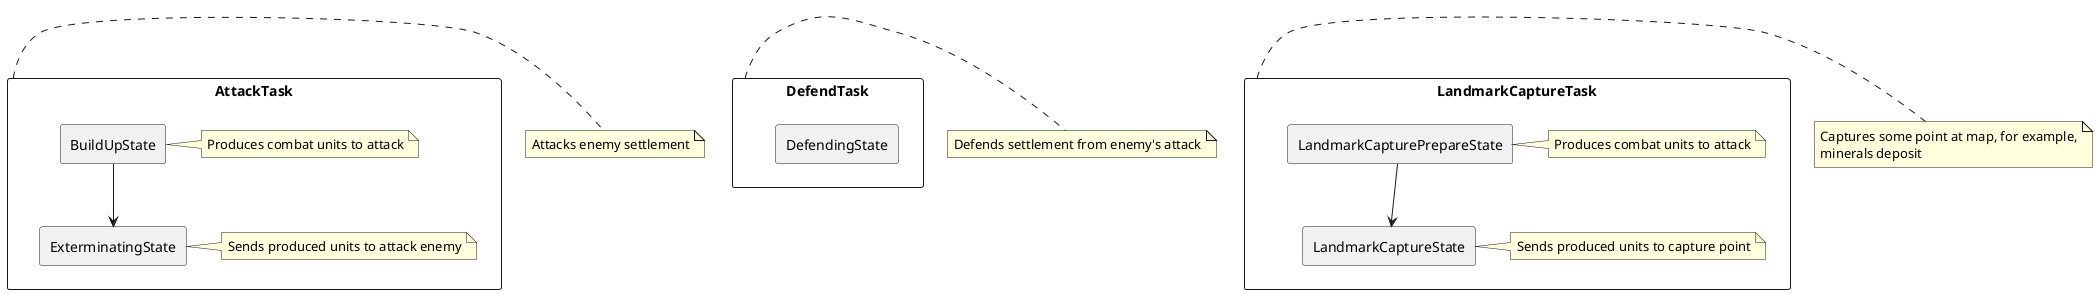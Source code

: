 @startuml strategy subcontroller tasks

skinparam ComponentStyle rectangle

component AttackTask {
    component BuildUpState

    note right of BuildUpState
    Produces combat units to attack
    end note

    component ExterminatingState

    note right of ExterminatingState
    Sends produced units to attack enemy
    end note

    BuildUpState --> ExterminatingState
}

note right of AttackTask
Attacks enemy settlement
end note

component DefendTask {
    component DefendingState
}

note right of DefendTask
Defends settlement from enemy's attack
end note

component LandmarkCaptureTask {
    component LandmarkCapturePrepareState

    note right of LandmarkCapturePrepareState
    Produces combat units to attack
    end note

    component LandmarkCaptureState

    note right of LandmarkCaptureState
    Sends produced units to capture point
    end note

    LandmarkCapturePrepareState --> LandmarkCaptureState
}

note right of LandmarkCaptureTask
Captures some point at map, for example,
minerals deposit
end note

@enduml